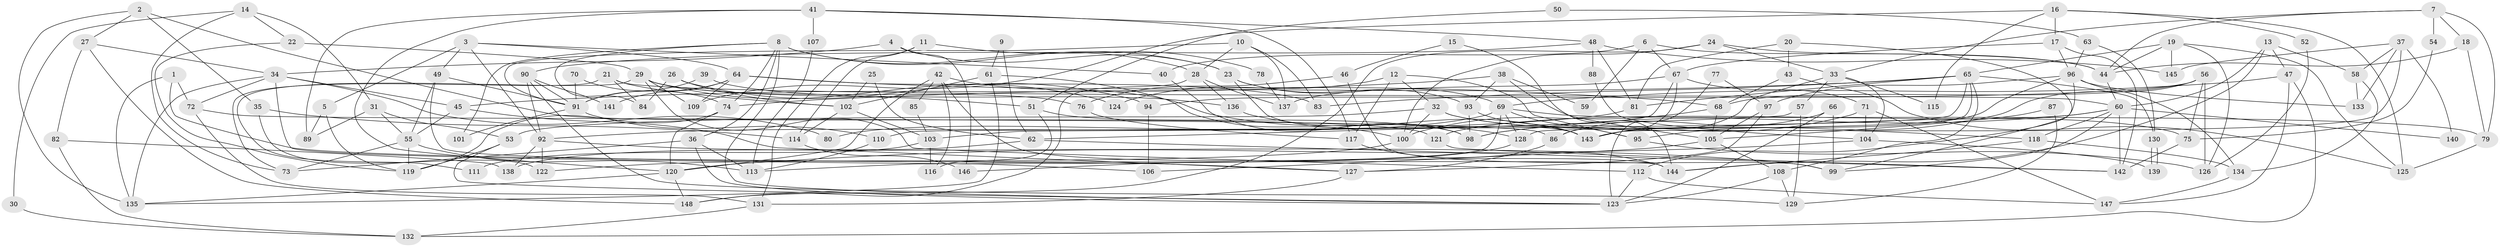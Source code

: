 // coarse degree distribution, {5: 0.14432989690721648, 4: 0.2268041237113402, 9: 0.08247422680412371, 8: 0.061855670103092786, 3: 0.15463917525773196, 10: 0.020618556701030927, 2: 0.13402061855670103, 7: 0.05154639175257732, 6: 0.12371134020618557}
// Generated by graph-tools (version 1.1) at 2025/52/02/27/25 19:52:07]
// undirected, 148 vertices, 296 edges
graph export_dot {
graph [start="1"]
  node [color=gray90,style=filled];
  1;
  2;
  3;
  4;
  5;
  6;
  7;
  8;
  9;
  10;
  11;
  12;
  13;
  14;
  15;
  16;
  17;
  18;
  19;
  20;
  21;
  22;
  23;
  24;
  25;
  26;
  27;
  28;
  29;
  30;
  31;
  32;
  33;
  34;
  35;
  36;
  37;
  38;
  39;
  40;
  41;
  42;
  43;
  44;
  45;
  46;
  47;
  48;
  49;
  50;
  51;
  52;
  53;
  54;
  55;
  56;
  57;
  58;
  59;
  60;
  61;
  62;
  63;
  64;
  65;
  66;
  67;
  68;
  69;
  70;
  71;
  72;
  73;
  74;
  75;
  76;
  77;
  78;
  79;
  80;
  81;
  82;
  83;
  84;
  85;
  86;
  87;
  88;
  89;
  90;
  91;
  92;
  93;
  94;
  95;
  96;
  97;
  98;
  99;
  100;
  101;
  102;
  103;
  104;
  105;
  106;
  107;
  108;
  109;
  110;
  111;
  112;
  113;
  114;
  115;
  116;
  117;
  118;
  119;
  120;
  121;
  122;
  123;
  124;
  125;
  126;
  127;
  128;
  129;
  130;
  131;
  132;
  133;
  134;
  135;
  136;
  137;
  138;
  139;
  140;
  141;
  142;
  143;
  144;
  145;
  146;
  147;
  148;
  1 -- 72;
  1 -- 135;
  1 -- 127;
  2 -- 121;
  2 -- 135;
  2 -- 27;
  2 -- 35;
  3 -- 5;
  3 -- 92;
  3 -- 40;
  3 -- 49;
  3 -- 64;
  4 -- 34;
  4 -- 23;
  4 -- 146;
  5 -- 119;
  5 -- 89;
  6 -- 40;
  6 -- 67;
  6 -- 44;
  6 -- 59;
  7 -- 79;
  7 -- 44;
  7 -- 18;
  7 -- 33;
  7 -- 54;
  8 -- 28;
  8 -- 23;
  8 -- 36;
  8 -- 74;
  8 -- 84;
  8 -- 101;
  8 -- 123;
  9 -- 62;
  9 -- 61;
  10 -- 91;
  10 -- 83;
  10 -- 28;
  10 -- 137;
  11 -- 131;
  11 -- 114;
  11 -- 78;
  12 -- 95;
  12 -- 32;
  12 -- 117;
  12 -- 124;
  13 -- 58;
  13 -- 47;
  13 -- 60;
  13 -- 144;
  14 -- 73;
  14 -- 31;
  14 -- 22;
  14 -- 30;
  15 -- 144;
  15 -- 46;
  16 -- 125;
  16 -- 17;
  16 -- 52;
  16 -- 109;
  16 -- 115;
  17 -- 142;
  17 -- 96;
  17 -- 67;
  18 -- 44;
  18 -- 79;
  19 -- 44;
  19 -- 65;
  19 -- 125;
  19 -- 126;
  19 -- 145;
  20 -- 99;
  20 -- 43;
  20 -- 81;
  21 -- 73;
  21 -- 60;
  21 -- 84;
  21 -- 102;
  22 -- 29;
  22 -- 119;
  23 -- 93;
  23 -- 69;
  23 -- 143;
  24 -- 148;
  24 -- 44;
  24 -- 33;
  24 -- 100;
  25 -- 62;
  25 -- 102;
  26 -- 84;
  26 -- 94;
  26 -- 102;
  27 -- 148;
  27 -- 34;
  27 -- 82;
  28 -- 137;
  28 -- 136;
  28 -- 148;
  29 -- 112;
  29 -- 109;
  29 -- 51;
  29 -- 76;
  29 -- 111;
  29 -- 124;
  30 -- 132;
  31 -- 55;
  31 -- 53;
  31 -- 89;
  32 -- 118;
  32 -- 100;
  32 -- 53;
  32 -- 75;
  33 -- 57;
  33 -- 104;
  33 -- 115;
  33 -- 143;
  34 -- 45;
  34 -- 72;
  34 -- 80;
  34 -- 106;
  34 -- 135;
  35 -- 122;
  35 -- 114;
  36 -- 113;
  36 -- 73;
  36 -- 123;
  37 -- 58;
  37 -- 143;
  37 -- 133;
  37 -- 140;
  37 -- 145;
  38 -- 105;
  38 -- 45;
  38 -- 59;
  38 -- 93;
  39 -- 136;
  39 -- 91;
  40 -- 98;
  41 -- 48;
  41 -- 120;
  41 -- 89;
  41 -- 107;
  41 -- 117;
  42 -- 128;
  42 -- 144;
  42 -- 85;
  42 -- 116;
  42 -- 120;
  43 -- 68;
  43 -- 125;
  44 -- 60;
  45 -- 127;
  45 -- 55;
  46 -- 76;
  46 -- 99;
  47 -- 69;
  47 -- 147;
  47 -- 132;
  48 -- 145;
  48 -- 81;
  48 -- 88;
  48 -- 90;
  49 -- 144;
  49 -- 55;
  49 -- 91;
  50 -- 51;
  50 -- 63;
  51 -- 116;
  51 -- 98;
  52 -- 126;
  53 -- 123;
  53 -- 119;
  54 -- 75;
  55 -- 119;
  55 -- 73;
  55 -- 113;
  56 -- 126;
  56 -- 75;
  56 -- 68;
  56 -- 94;
  56 -- 95;
  57 -- 129;
  57 -- 62;
  58 -- 134;
  58 -- 133;
  60 -- 98;
  60 -- 99;
  60 -- 118;
  60 -- 121;
  60 -- 140;
  60 -- 142;
  61 -- 102;
  61 -- 135;
  61 -- 100;
  62 -- 138;
  62 -- 142;
  63 -- 130;
  63 -- 96;
  64 -- 68;
  64 -- 83;
  64 -- 91;
  64 -- 109;
  64 -- 141;
  65 -- 74;
  65 -- 108;
  65 -- 81;
  65 -- 83;
  65 -- 110;
  65 -- 128;
  65 -- 130;
  66 -- 99;
  66 -- 123;
  66 -- 86;
  67 -- 71;
  67 -- 86;
  67 -- 103;
  67 -- 137;
  68 -- 100;
  68 -- 105;
  69 -- 113;
  69 -- 128;
  69 -- 79;
  69 -- 80;
  69 -- 95;
  70 -- 91;
  70 -- 74;
  71 -- 98;
  71 -- 104;
  71 -- 147;
  72 -- 86;
  72 -- 131;
  74 -- 119;
  74 -- 120;
  75 -- 142;
  76 -- 117;
  77 -- 123;
  77 -- 97;
  78 -- 137;
  79 -- 125;
  81 -- 92;
  82 -- 132;
  82 -- 138;
  85 -- 103;
  86 -- 127;
  87 -- 105;
  87 -- 129;
  88 -- 104;
  90 -- 91;
  90 -- 92;
  90 -- 129;
  90 -- 141;
  91 -- 101;
  91 -- 110;
  92 -- 99;
  92 -- 122;
  92 -- 138;
  93 -- 143;
  93 -- 98;
  94 -- 106;
  95 -- 126;
  96 -- 143;
  96 -- 112;
  96 -- 97;
  96 -- 133;
  96 -- 134;
  97 -- 127;
  97 -- 105;
  100 -- 122;
  102 -- 103;
  102 -- 114;
  103 -- 111;
  103 -- 116;
  104 -- 120;
  104 -- 139;
  105 -- 106;
  105 -- 108;
  107 -- 113;
  108 -- 123;
  108 -- 129;
  110 -- 113;
  112 -- 147;
  112 -- 123;
  114 -- 146;
  117 -- 144;
  118 -- 144;
  118 -- 134;
  120 -- 135;
  120 -- 148;
  121 -- 142;
  127 -- 131;
  128 -- 146;
  130 -- 139;
  130 -- 139;
  131 -- 132;
  134 -- 147;
  136 -- 143;
}
